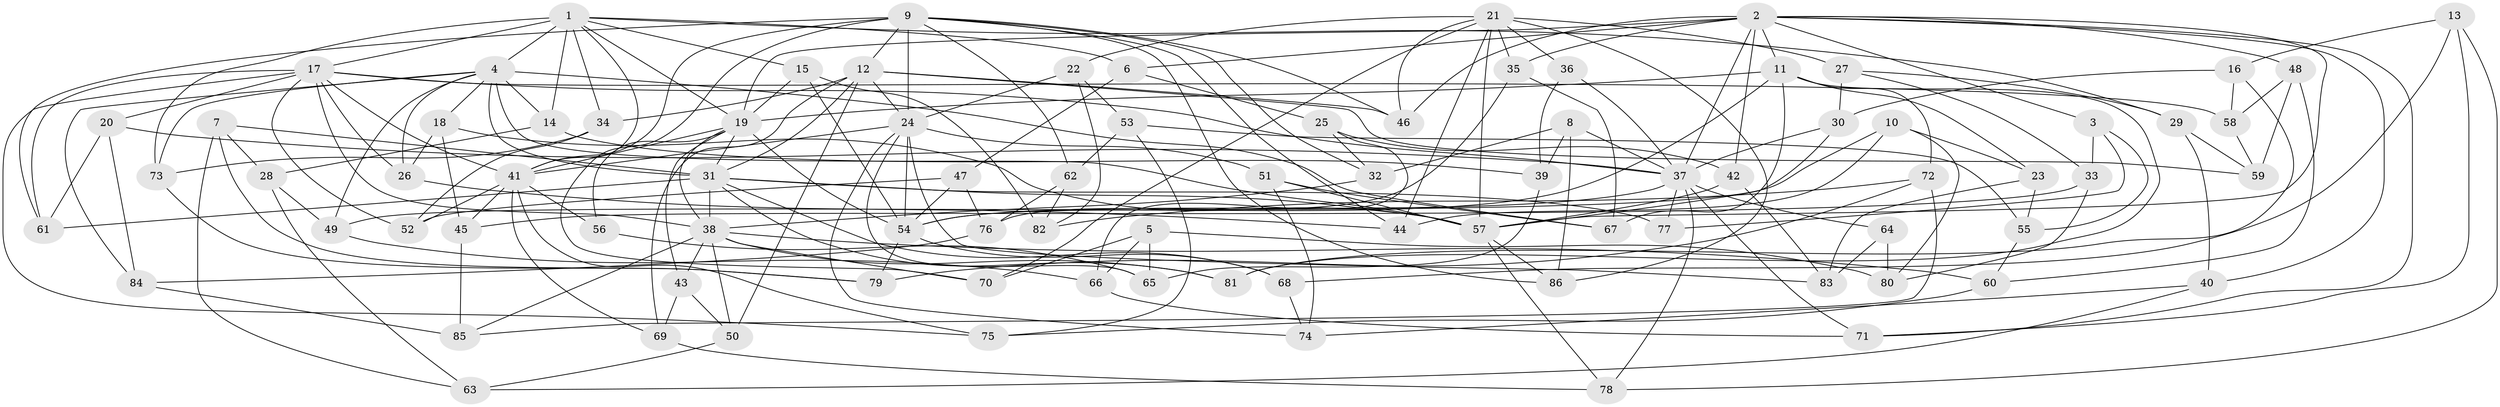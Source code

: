 // original degree distribution, {4: 1.0}
// Generated by graph-tools (version 1.1) at 2025/53/03/04/25 22:53:43]
// undirected, 86 vertices, 215 edges
graph export_dot {
  node [color=gray90,style=filled];
  1;
  2;
  3;
  4;
  5;
  6;
  7;
  8;
  9;
  10;
  11;
  12;
  13;
  14;
  15;
  16;
  17;
  18;
  19;
  20;
  21;
  22;
  23;
  24;
  25;
  26;
  27;
  28;
  29;
  30;
  31;
  32;
  33;
  34;
  35;
  36;
  37;
  38;
  39;
  40;
  41;
  42;
  43;
  44;
  45;
  46;
  47;
  48;
  49;
  50;
  51;
  52;
  53;
  54;
  55;
  56;
  57;
  58;
  59;
  60;
  61;
  62;
  63;
  64;
  65;
  66;
  67;
  68;
  69;
  70;
  71;
  72;
  73;
  74;
  75;
  76;
  77;
  78;
  79;
  80;
  81;
  82;
  83;
  84;
  85;
  86;
  1 -- 4 [weight=3.0];
  1 -- 6 [weight=1.0];
  1 -- 14 [weight=1.0];
  1 -- 15 [weight=1.0];
  1 -- 17 [weight=1.0];
  1 -- 19 [weight=1.0];
  1 -- 29 [weight=1.0];
  1 -- 34 [weight=1.0];
  1 -- 41 [weight=1.0];
  1 -- 73 [weight=1.0];
  2 -- 3 [weight=1.0];
  2 -- 6 [weight=1.0];
  2 -- 11 [weight=1.0];
  2 -- 19 [weight=1.0];
  2 -- 35 [weight=1.0];
  2 -- 37 [weight=1.0];
  2 -- 40 [weight=1.0];
  2 -- 42 [weight=1.0];
  2 -- 46 [weight=1.0];
  2 -- 48 [weight=1.0];
  2 -- 57 [weight=1.0];
  2 -- 71 [weight=1.0];
  3 -- 33 [weight=1.0];
  3 -- 55 [weight=1.0];
  3 -- 77 [weight=1.0];
  4 -- 14 [weight=1.0];
  4 -- 18 [weight=1.0];
  4 -- 26 [weight=1.0];
  4 -- 31 [weight=1.0];
  4 -- 49 [weight=1.0];
  4 -- 57 [weight=1.0];
  4 -- 67 [weight=1.0];
  4 -- 73 [weight=1.0];
  4 -- 84 [weight=1.0];
  5 -- 65 [weight=1.0];
  5 -- 66 [weight=1.0];
  5 -- 70 [weight=1.0];
  5 -- 80 [weight=1.0];
  6 -- 25 [weight=1.0];
  6 -- 47 [weight=1.0];
  7 -- 28 [weight=1.0];
  7 -- 31 [weight=1.0];
  7 -- 63 [weight=1.0];
  7 -- 79 [weight=1.0];
  8 -- 32 [weight=1.0];
  8 -- 37 [weight=1.0];
  8 -- 39 [weight=1.0];
  8 -- 86 [weight=1.0];
  9 -- 12 [weight=2.0];
  9 -- 24 [weight=2.0];
  9 -- 32 [weight=1.0];
  9 -- 41 [weight=1.0];
  9 -- 44 [weight=1.0];
  9 -- 46 [weight=1.0];
  9 -- 61 [weight=1.0];
  9 -- 62 [weight=1.0];
  9 -- 70 [weight=1.0];
  9 -- 86 [weight=1.0];
  10 -- 23 [weight=1.0];
  10 -- 44 [weight=1.0];
  10 -- 49 [weight=1.0];
  10 -- 80 [weight=1.0];
  11 -- 19 [weight=2.0];
  11 -- 23 [weight=1.0];
  11 -- 54 [weight=1.0];
  11 -- 67 [weight=1.0];
  11 -- 72 [weight=1.0];
  11 -- 81 [weight=1.0];
  12 -- 24 [weight=1.0];
  12 -- 31 [weight=2.0];
  12 -- 34 [weight=1.0];
  12 -- 46 [weight=1.0];
  12 -- 50 [weight=1.0];
  12 -- 59 [weight=1.0];
  12 -- 69 [weight=1.0];
  13 -- 16 [weight=1.0];
  13 -- 68 [weight=1.0];
  13 -- 71 [weight=1.0];
  13 -- 78 [weight=1.0];
  14 -- 28 [weight=1.0];
  14 -- 39 [weight=1.0];
  15 -- 19 [weight=1.0];
  15 -- 54 [weight=1.0];
  15 -- 82 [weight=1.0];
  16 -- 30 [weight=1.0];
  16 -- 58 [weight=1.0];
  16 -- 81 [weight=1.0];
  17 -- 20 [weight=1.0];
  17 -- 26 [weight=1.0];
  17 -- 37 [weight=1.0];
  17 -- 38 [weight=1.0];
  17 -- 41 [weight=1.0];
  17 -- 52 [weight=1.0];
  17 -- 58 [weight=1.0];
  17 -- 61 [weight=1.0];
  17 -- 75 [weight=1.0];
  18 -- 26 [weight=1.0];
  18 -- 45 [weight=1.0];
  18 -- 57 [weight=1.0];
  19 -- 31 [weight=1.0];
  19 -- 38 [weight=1.0];
  19 -- 41 [weight=2.0];
  19 -- 43 [weight=1.0];
  19 -- 54 [weight=1.0];
  19 -- 56 [weight=1.0];
  20 -- 37 [weight=1.0];
  20 -- 61 [weight=1.0];
  20 -- 84 [weight=1.0];
  21 -- 22 [weight=1.0];
  21 -- 27 [weight=1.0];
  21 -- 35 [weight=1.0];
  21 -- 36 [weight=2.0];
  21 -- 44 [weight=1.0];
  21 -- 46 [weight=1.0];
  21 -- 57 [weight=1.0];
  21 -- 70 [weight=1.0];
  21 -- 86 [weight=1.0];
  22 -- 24 [weight=1.0];
  22 -- 53 [weight=1.0];
  22 -- 82 [weight=1.0];
  23 -- 55 [weight=1.0];
  23 -- 83 [weight=1.0];
  24 -- 41 [weight=1.0];
  24 -- 51 [weight=1.0];
  24 -- 54 [weight=1.0];
  24 -- 65 [weight=1.0];
  24 -- 74 [weight=1.0];
  24 -- 83 [weight=1.0];
  25 -- 32 [weight=1.0];
  25 -- 42 [weight=1.0];
  25 -- 66 [weight=1.0];
  26 -- 44 [weight=1.0];
  27 -- 29 [weight=1.0];
  27 -- 30 [weight=1.0];
  27 -- 33 [weight=1.0];
  28 -- 49 [weight=1.0];
  28 -- 63 [weight=1.0];
  29 -- 40 [weight=1.0];
  29 -- 59 [weight=1.0];
  30 -- 37 [weight=1.0];
  30 -- 57 [weight=1.0];
  31 -- 38 [weight=1.0];
  31 -- 57 [weight=1.0];
  31 -- 61 [weight=1.0];
  31 -- 68 [weight=1.0];
  31 -- 77 [weight=2.0];
  31 -- 81 [weight=1.0];
  32 -- 38 [weight=1.0];
  33 -- 45 [weight=1.0];
  33 -- 80 [weight=1.0];
  34 -- 52 [weight=1.0];
  34 -- 73 [weight=1.0];
  35 -- 67 [weight=1.0];
  35 -- 76 [weight=1.0];
  36 -- 37 [weight=1.0];
  36 -- 39 [weight=1.0];
  37 -- 54 [weight=1.0];
  37 -- 64 [weight=2.0];
  37 -- 71 [weight=1.0];
  37 -- 77 [weight=1.0];
  37 -- 78 [weight=1.0];
  38 -- 43 [weight=1.0];
  38 -- 50 [weight=1.0];
  38 -- 60 [weight=1.0];
  38 -- 70 [weight=1.0];
  38 -- 81 [weight=1.0];
  38 -- 85 [weight=1.0];
  39 -- 65 [weight=1.0];
  40 -- 63 [weight=1.0];
  40 -- 74 [weight=1.0];
  41 -- 45 [weight=1.0];
  41 -- 52 [weight=1.0];
  41 -- 56 [weight=2.0];
  41 -- 69 [weight=1.0];
  41 -- 75 [weight=1.0];
  42 -- 57 [weight=1.0];
  42 -- 83 [weight=1.0];
  43 -- 50 [weight=1.0];
  43 -- 69 [weight=1.0];
  45 -- 85 [weight=1.0];
  47 -- 52 [weight=1.0];
  47 -- 54 [weight=1.0];
  47 -- 76 [weight=1.0];
  48 -- 58 [weight=1.0];
  48 -- 59 [weight=1.0];
  48 -- 60 [weight=1.0];
  49 -- 66 [weight=1.0];
  50 -- 63 [weight=1.0];
  51 -- 57 [weight=1.0];
  51 -- 67 [weight=1.0];
  51 -- 74 [weight=1.0];
  53 -- 55 [weight=1.0];
  53 -- 62 [weight=1.0];
  53 -- 75 [weight=1.0];
  54 -- 68 [weight=1.0];
  54 -- 79 [weight=1.0];
  55 -- 60 [weight=1.0];
  56 -- 65 [weight=1.0];
  57 -- 78 [weight=1.0];
  57 -- 86 [weight=1.0];
  58 -- 59 [weight=1.0];
  60 -- 75 [weight=1.0];
  62 -- 76 [weight=1.0];
  62 -- 82 [weight=1.0];
  64 -- 80 [weight=1.0];
  64 -- 83 [weight=1.0];
  66 -- 71 [weight=1.0];
  68 -- 74 [weight=1.0];
  69 -- 78 [weight=1.0];
  72 -- 79 [weight=1.0];
  72 -- 82 [weight=1.0];
  72 -- 85 [weight=1.0];
  73 -- 79 [weight=1.0];
  76 -- 84 [weight=1.0];
  84 -- 85 [weight=1.0];
}
